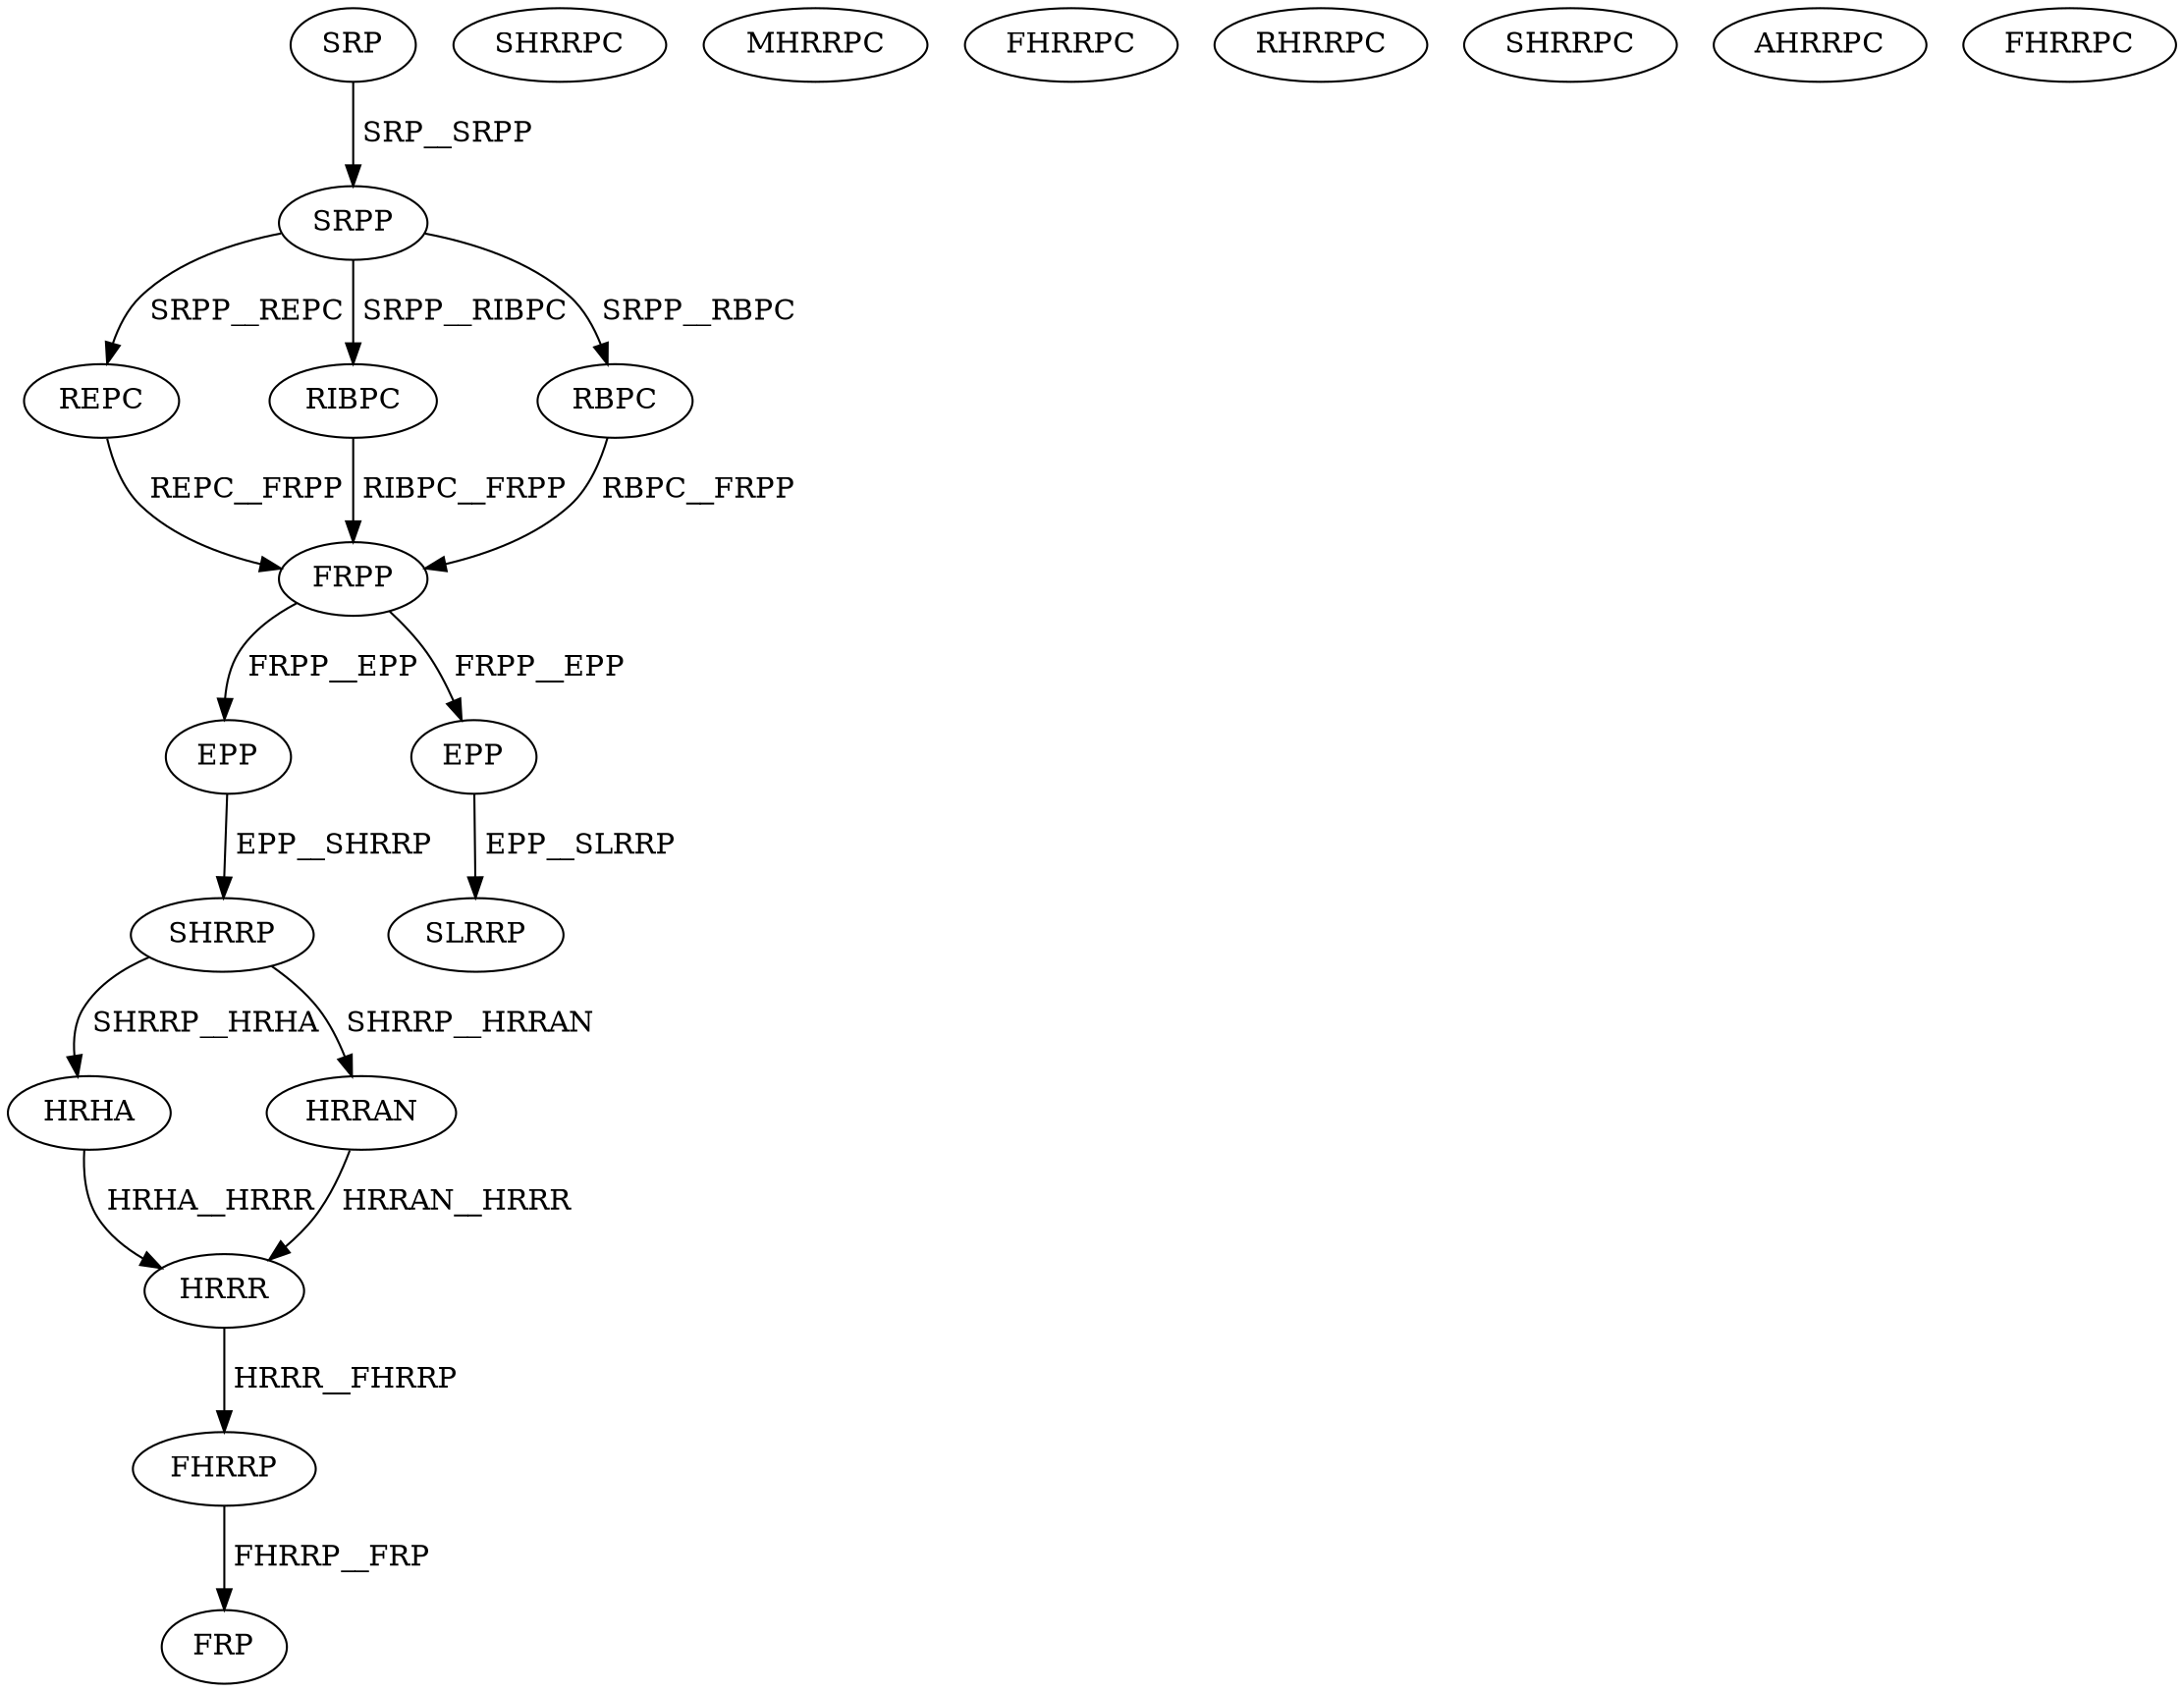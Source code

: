 digraph G { 
1 [label="SRP",color=black,fontcolor=black];
2 [label="SRPP",color=black,fontcolor=black];
3 [label="REPC",color=black,fontcolor=black];
4 [label="RIBPC",color=black,fontcolor=black];
5 [label="RBPC",color=black,fontcolor=black];
6 [label="FRPP",color=black,fontcolor=black];
7 [label="EPP",color=black,fontcolor=black];
8 [label="SHRRP",color=black,fontcolor=black];
9 [label="HRHA",color=black,fontcolor=black];
10 [label="SHRRPC",color=black,fontcolor=black];
11 [label="MHRRPC",color=black,fontcolor=black];
12 [label="FHRRPC",color=black,fontcolor=black];
13 [label="HRRAN",color=black,fontcolor=black];
14 [label="RHRRPC",color=black,fontcolor=black];
15 [label="SHRRPC",color=black,fontcolor=black];
16 [label="AHRRPC",color=black,fontcolor=black];
17 [label="FHRRPC",color=black,fontcolor=black];
18 [label="HRRR",color=black,fontcolor=black];
19 [label="FHRRP",color=black,fontcolor=black];
20 [label="FRP",color=black,fontcolor=black];
21 [label="EPP",color=black,fontcolor=black];
22 [label="SLRRP",color=black,fontcolor=black];
1->2[label=" SRP__SRPP",color=black,fontcolor=black];
2->3[label=" SRPP__REPC",color=black,fontcolor=black];
2->4[label=" SRPP__RIBPC",color=black,fontcolor=black];
2->5[label=" SRPP__RBPC",color=black,fontcolor=black];
3->6[label=" REPC__FRPP",color=black,fontcolor=black];
4->6[label=" RIBPC__FRPP",color=black,fontcolor=black];
5->6[label=" RBPC__FRPP",color=black,fontcolor=black];
6->7[label=" FRPP__EPP",color=black,fontcolor=black];
6->21[label=" FRPP__EPP",color=black,fontcolor=black];
7->8[label=" EPP__SHRRP",color=black,fontcolor=black];
8->9[label=" SHRRP__HRHA",color=black,fontcolor=black];
8->13[label=" SHRRP__HRRAN",color=black,fontcolor=black];
9->18[label=" HRHA__HRRR",color=black,fontcolor=black];
13->18[label=" HRRAN__HRRR",color=black,fontcolor=black];
18->19[label=" HRRR__FHRRP",color=black,fontcolor=black];
19->20[label=" FHRRP__FRP",color=black,fontcolor=black];
21->22[label=" EPP__SLRRP",color=black,fontcolor=black];
}
